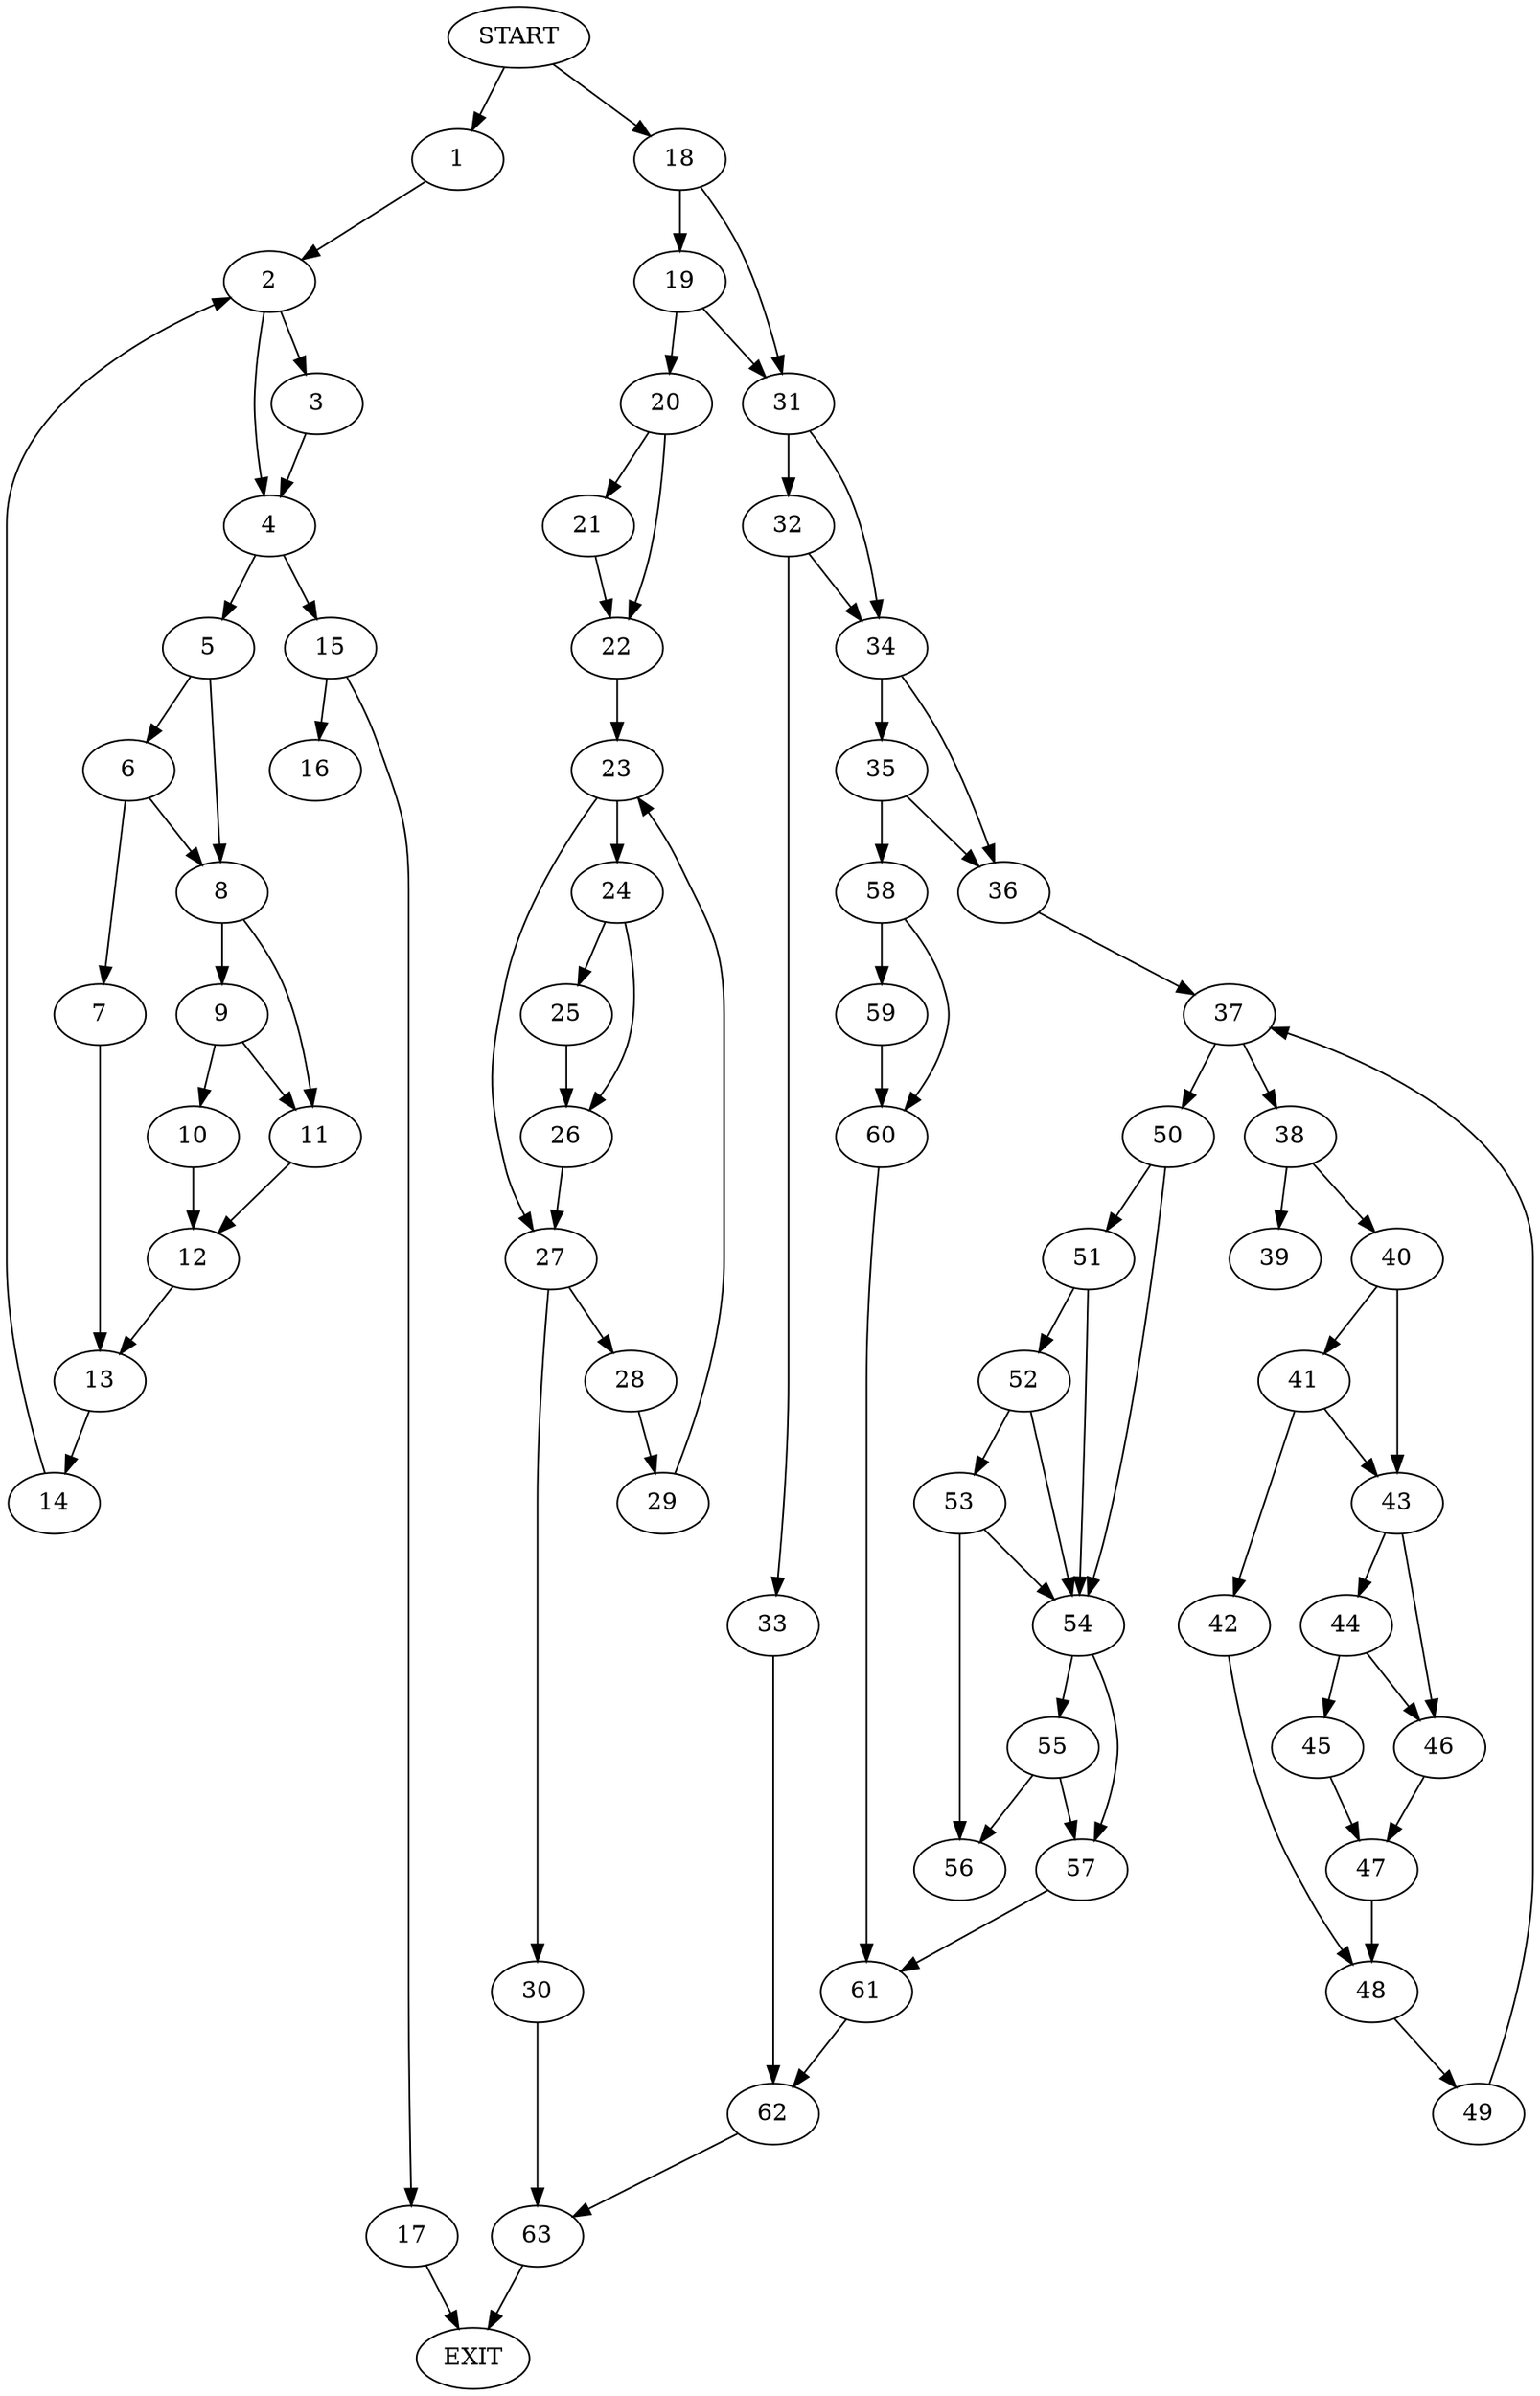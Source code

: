 digraph { 
0 [label="START"];
1;
2;
3;
4;
5;
6;
7;
8;
9;
10;
11;
12;
13;
14;
15;
16;
17;
18;
19;
20;
21;
22;
23;
24;
25;
26;
27;
28;
29;
30;
31;
32;
33;
34;
35;
36;
37;
38;
39;
40;
41;
42;
43;
44;
45;
46;
47;
48;
49;
50;
51;
52;
53;
54;
55;
56;
57;
58;
59;
60;
61;
62;
63;
64[label="EXIT"];
0 -> 1;
0 -> 18;
1 -> 2;
2 -> 3;
2 -> 4;
3 -> 4;
4 -> 5;
4 -> 15;
5 -> 6;
5 -> 8;
6 -> 7;
6 -> 8;
7 -> 13;
8 -> 9;
8 -> 11;
9 -> 10;
9 -> 11;
10 -> 12;
11 -> 12;
12 -> 13;
13 -> 14;
14 -> 2;
15 -> 16;
15 -> 17;
17 -> 64;
18 -> 19;
18 -> 31;
19 -> 20;
19 -> 31;
20 -> 21;
20 -> 22;
21 -> 22;
22 -> 23;
23 -> 24;
23 -> 27;
24 -> 25;
24 -> 26;
25 -> 26;
26 -> 27;
27 -> 28;
27 -> 30;
28 -> 29;
29 -> 23;
30 -> 63;
31 -> 32;
31 -> 34;
32 -> 33;
32 -> 34;
33 -> 62;
34 -> 36;
34 -> 35;
35 -> 36;
35 -> 58;
36 -> 37;
37 -> 38;
37 -> 50;
38 -> 40;
38 -> 39;
40 -> 41;
40 -> 43;
41 -> 42;
41 -> 43;
42 -> 48;
43 -> 44;
43 -> 46;
44 -> 45;
44 -> 46;
45 -> 47;
46 -> 47;
47 -> 48;
48 -> 49;
49 -> 37;
50 -> 51;
50 -> 54;
51 -> 52;
51 -> 54;
52 -> 53;
52 -> 54;
53 -> 56;
53 -> 54;
54 -> 55;
54 -> 57;
55 -> 56;
55 -> 57;
57 -> 61;
58 -> 59;
58 -> 60;
59 -> 60;
60 -> 61;
61 -> 62;
62 -> 63;
63 -> 64;
}